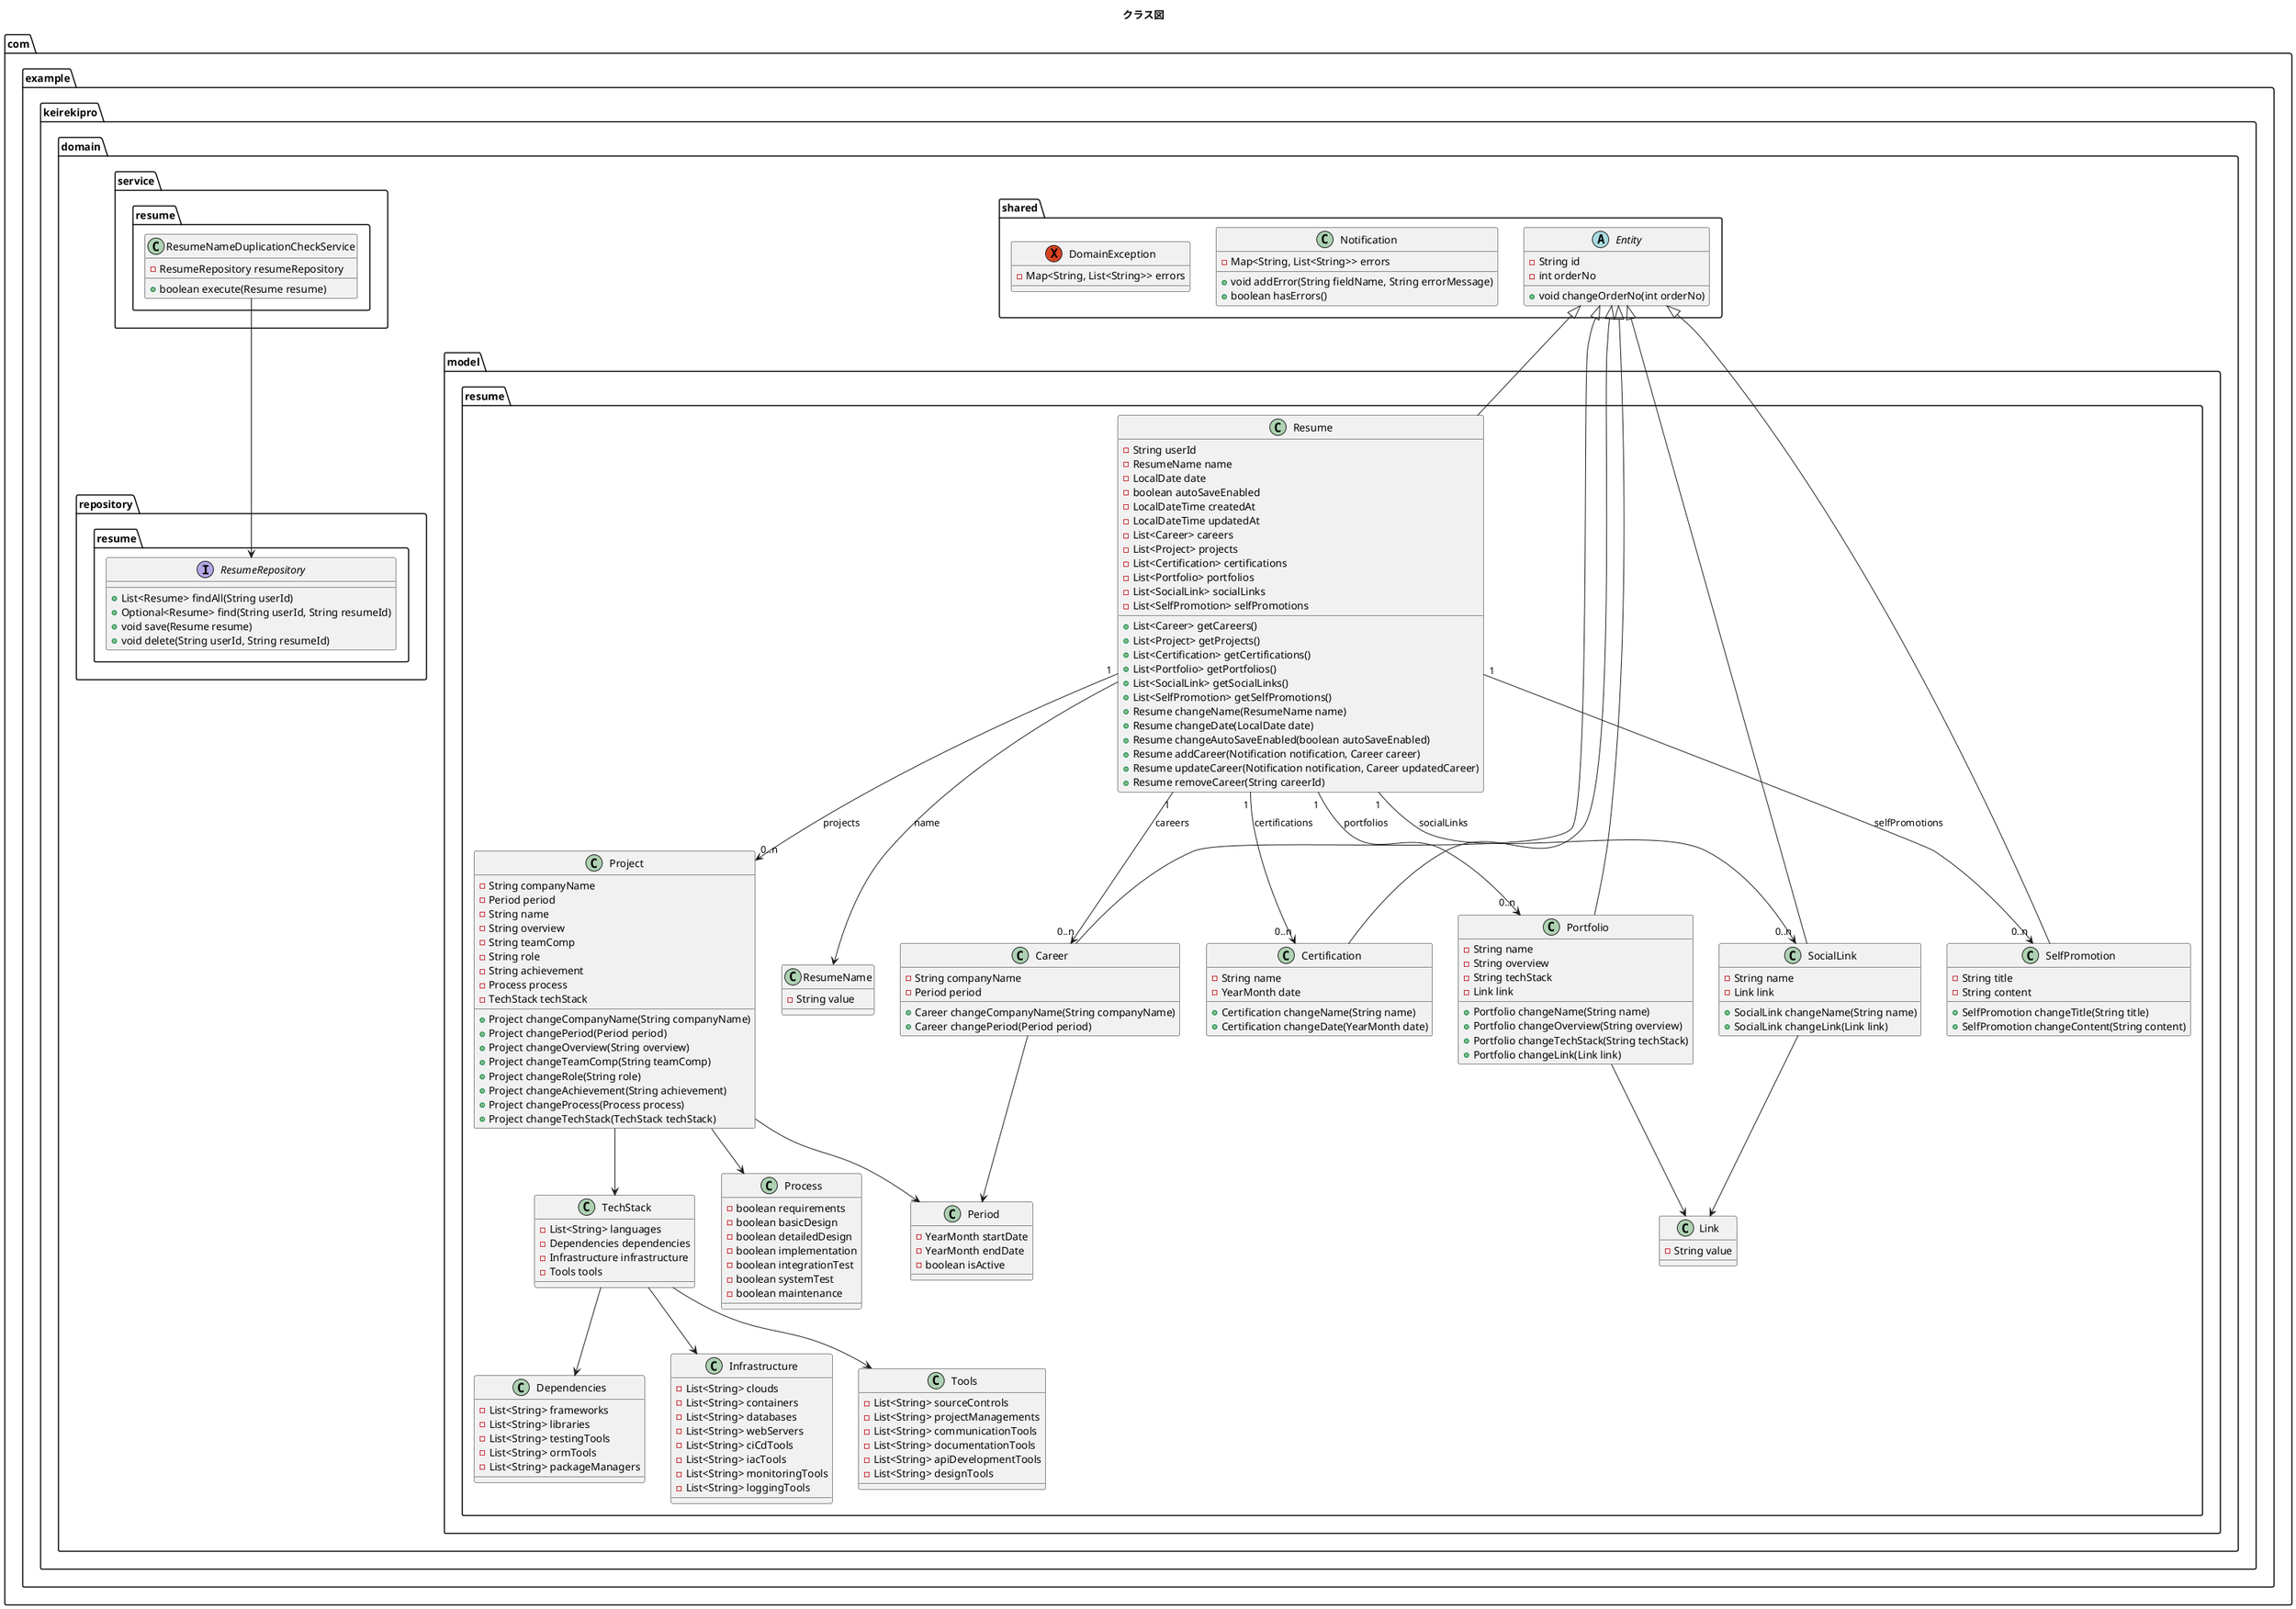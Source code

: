 @startuml クラス図

title クラス図

package com.example.keirekipro.domain.model.resume {
    class Resume {
        - String userId
        - ResumeName name
        - LocalDate date
        - boolean autoSaveEnabled
        - LocalDateTime createdAt
        - LocalDateTime updatedAt
        - List<Career> careers
        - List<Project> projects
        - List<Certification> certifications
        - List<Portfolio> portfolios
        - List<SocialLink> socialLinks
        - List<SelfPromotion> selfPromotions

        + List<Career> getCareers()
        + List<Project> getProjects()
        + List<Certification> getCertifications()
        + List<Portfolio> getPortfolios()
        + List<SocialLink> getSocialLinks()
        + List<SelfPromotion> getSelfPromotions()
        + Resume changeName(ResumeName name)
        + Resume changeDate(LocalDate date)
        + Resume changeAutoSaveEnabled(boolean autoSaveEnabled)
        + Resume addCareer(Notification notification, Career career)
        + Resume updateCareer(Notification notification, Career updatedCareer)
        + Resume removeCareer(String careerId)
    }

    class Career {
        - String companyName
        - Period period
        + Career changeCompanyName(String companyName)
        + Career changePeriod(Period period)
    }

    class Certification {
        - String name
        - YearMonth date
        + Certification changeName(String name)
        + Certification changeDate(YearMonth date)
    }

    class Portfolio {
        - String name
        - String overview
        - String techStack
        - Link link
        + Portfolio changeName(String name)
        + Portfolio changeOverview(String overview)
        + Portfolio changeTechStack(String techStack)
        + Portfolio changeLink(Link link)
    }

    class Project {
        - String companyName
        - Period period
        - String name
        - String overview
        - String teamComp
        - String role
        - String achievement
        - Process process
        - TechStack techStack
        + Project changeCompanyName(String companyName)
        + Project changePeriod(Period period)
        + Project changeOverview(String overview)
        + Project changeTeamComp(String teamComp)
        + Project changeRole(String role)
        + Project changeAchievement(String achievement)
        + Project changeProcess(Process process)
        + Project changeTechStack(TechStack techStack)
    }

    class SocialLink {
        - String name
        - Link link
        + SocialLink changeName(String name)
        + SocialLink changeLink(Link link)
    }

    class SelfPromotion {
        - String title
        - String content
        + SelfPromotion changeTitle(String title)
        + SelfPromotion changeContent(String content)
    }

    class Period {
        - YearMonth startDate
        - YearMonth endDate
        - boolean isActive
    }

    class Link {
        - String value
    }

    class ResumeName {
        - String value
    }

    class TechStack {
        - List<String> languages
        - Dependencies dependencies
        - Infrastructure infrastructure
        - Tools tools
    }

    class Process {
        - boolean requirements
        - boolean basicDesign
        - boolean detailedDesign
        - boolean implementation
        - boolean integrationTest
        - boolean systemTest
        - boolean maintenance
    }

    class Dependencies {
        - List<String> frameworks
        - List<String> libraries
        - List<String> testingTools
        - List<String> ormTools
        - List<String> packageManagers
    }

    class Infrastructure {
        - List<String> clouds
        - List<String> containers
        - List<String> databases
        - List<String> webServers
        - List<String> ciCdTools
        - List<String> iacTools
        - List<String> monitoringTools
        - List<String> loggingTools
    }

    class Tools {
        - List<String> sourceControls
        - List<String> projectManagements
        - List<String> communicationTools
        - List<String> documentationTools
        - List<String> apiDevelopmentTools
        - List<String> designTools
    }

    Resume "1" --> "0..n"Career : careers
    Resume "1" --> "0..n"Project : projects
    Resume "1" --> "0..n"Certification : certifications
    Resume "1" --> "0..n"Portfolio : portfolios
    Resume "1" --> "0..n"SocialLink : socialLinks
    Resume "1" --> "0..n"SelfPromotion : selfPromotions
    Career --> Period
    Project --> Period
    Portfolio --> Link
    SocialLink --> Link
    Resume --> ResumeName : name
    Project --> Process
    Project --> TechStack
    TechStack --> Dependencies
    TechStack --> Infrastructure
    TechStack --> Tools
}

package com.example.keirekipro.domain.shared {
    abstract class Entity {
        - String id
        - int orderNo
        + void changeOrderNo(int orderNo)
    }

    class Notification {
        - Map<String, List<String>> errors
        + void addError(String fieldName, String errorMessage)
        + boolean hasErrors()
    }

    exception DomainException {
        - Map<String, List<String>> errors
    }

    Entity <|-- Resume
    Entity <|-- Career
    Entity <|-- Certification
    Entity <|-- Portfolio
    Entity <|-- SocialLink
    Entity <|-- SelfPromotion
}

package com.example.keirekipro.domain.repository.resume {
    interface ResumeRepository {
        + List<Resume> findAll(String userId)
        + Optional<Resume> find(String userId, String resumeId)
        + void save(Resume resume)
        + void delete(String userId, String resumeId)
    }
}

package com.example.keirekipro.domain.service.resume {
    class ResumeNameDuplicationCheckService {
        - ResumeRepository resumeRepository
        + boolean execute(Resume resume)
    }
    ResumeNameDuplicationCheckService --> ResumeRepository
}

@enduml
